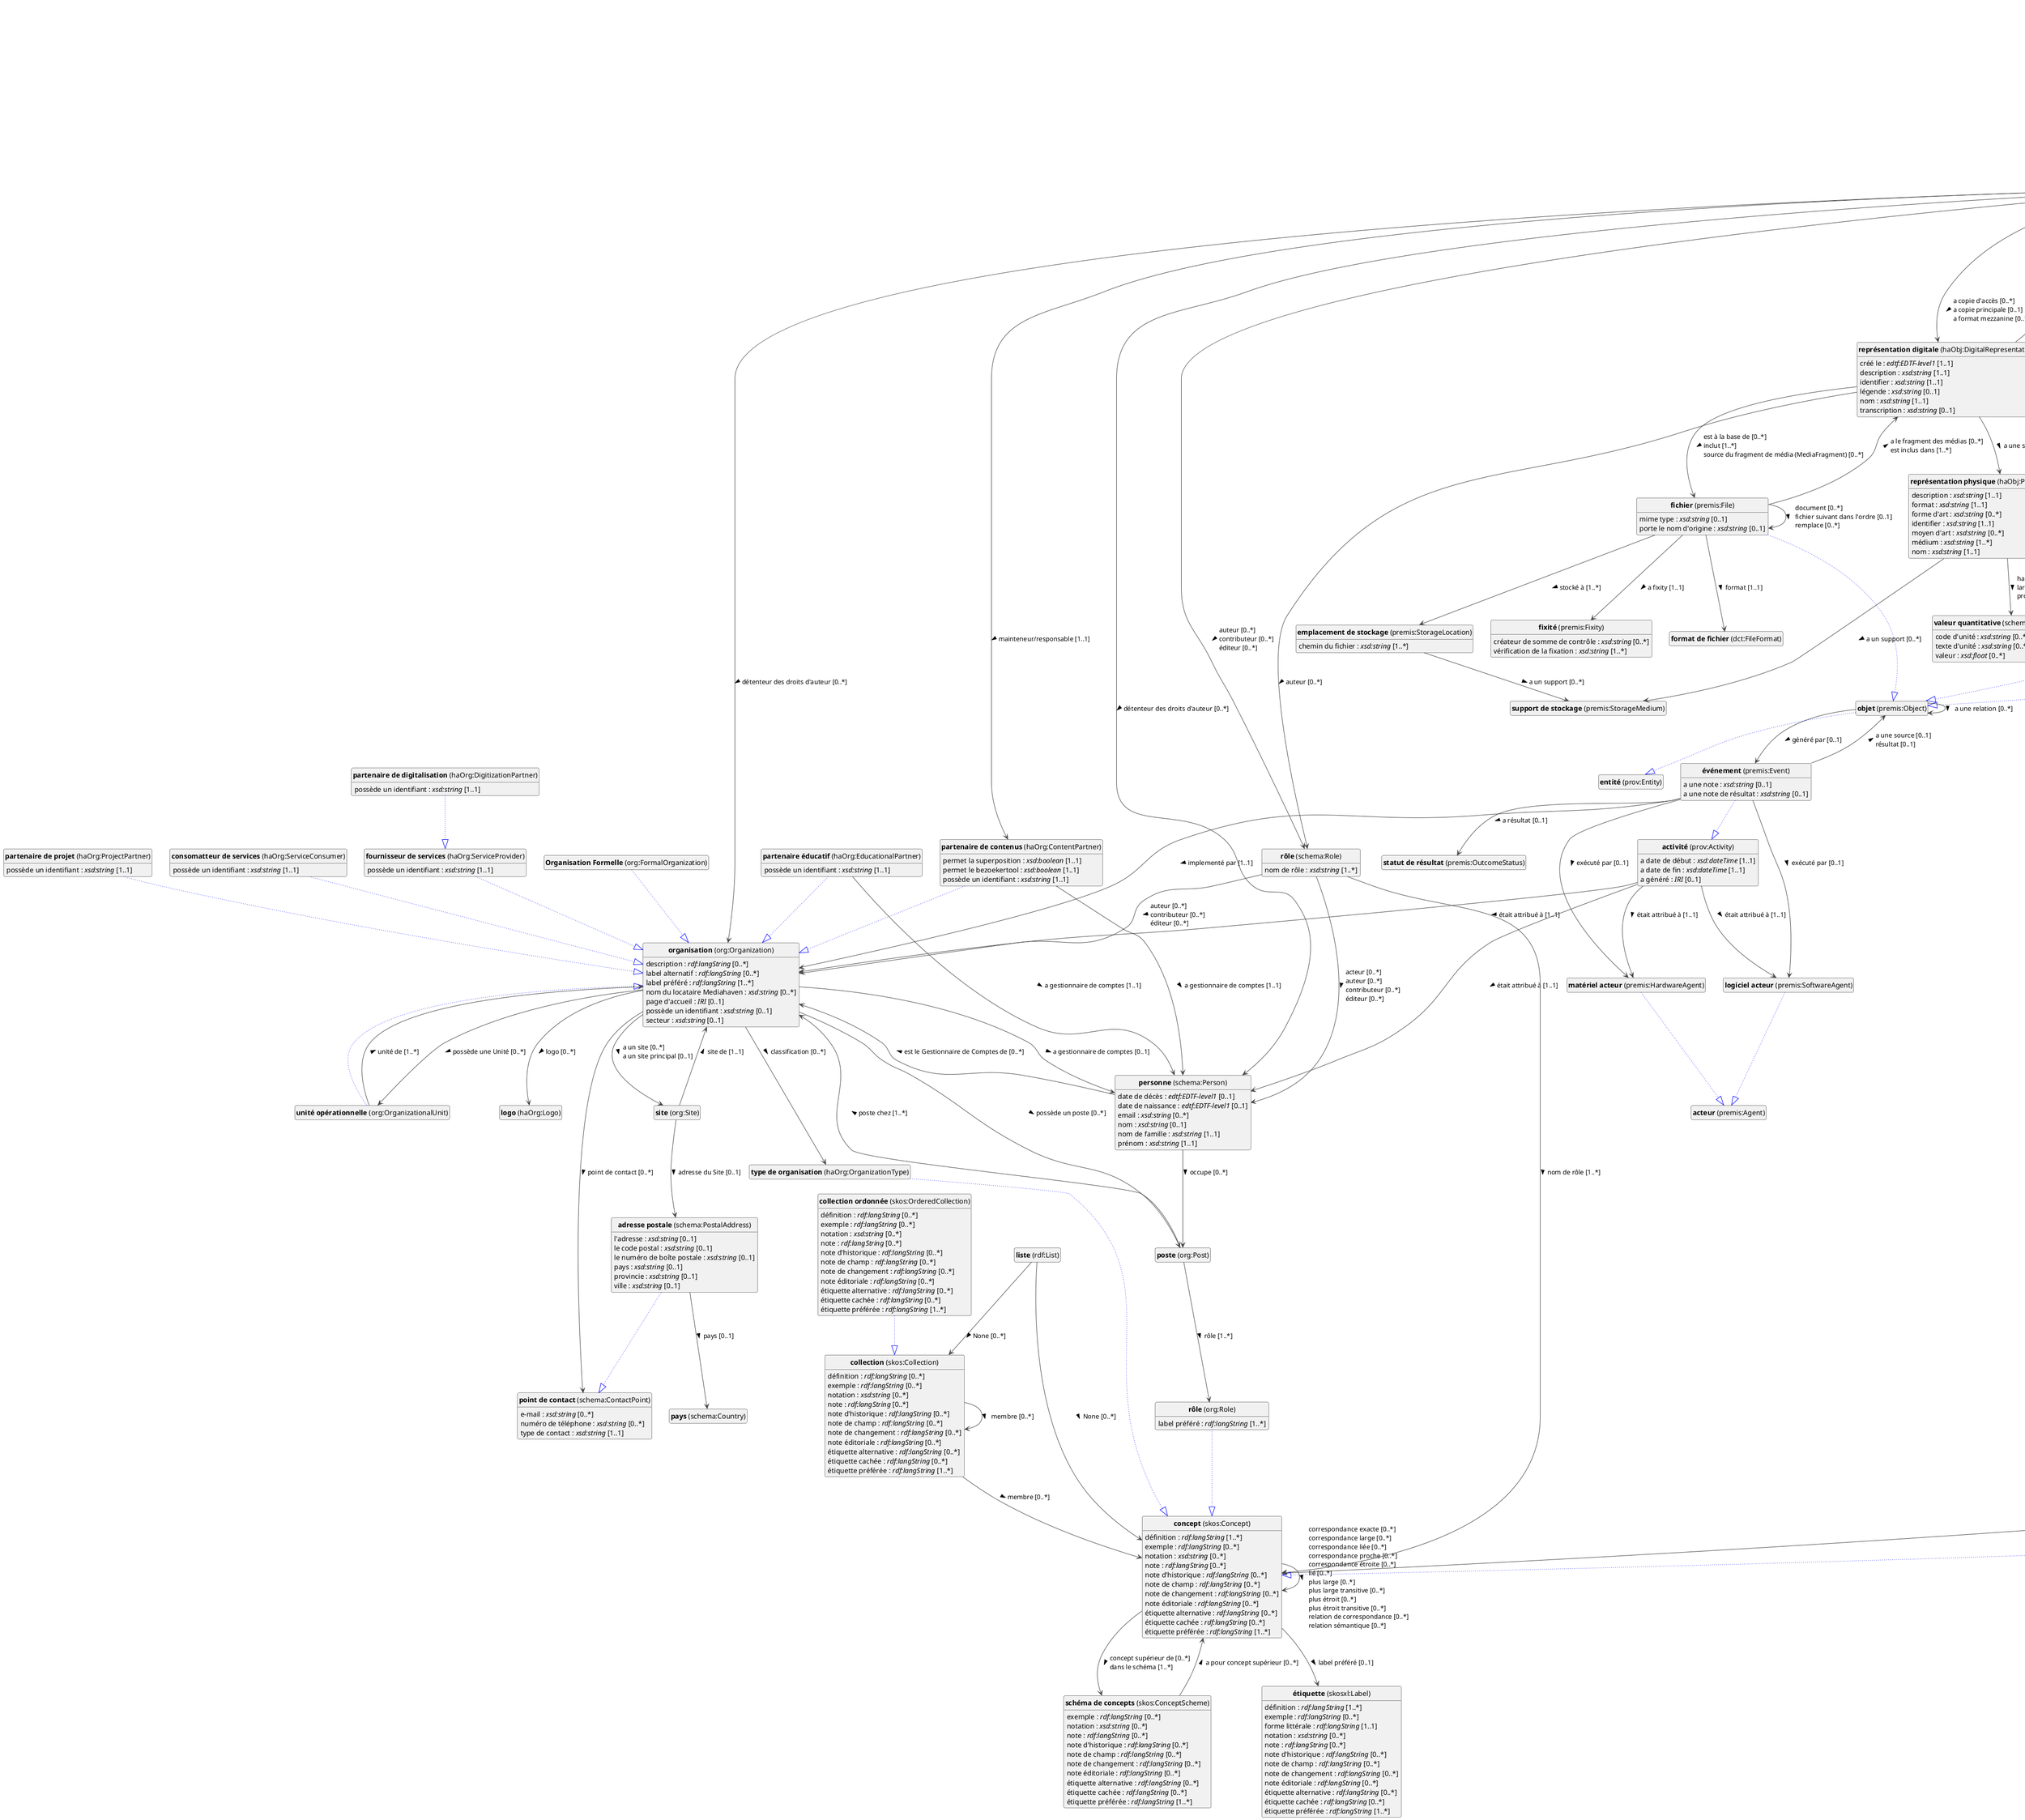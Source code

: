 @startuml
!theme vibrant
skinparam classFontSize 14
!define LIGHTORANGE
skinparam componentStyle uml2
skinparam wrapMessageWidth 1000
skinparam wrapWidth 1000
' skinparam ArrowColor #Maroon
' Remove shadows
skinparam shadowing false
'skinparam linetype polyline
skinparam ArrowMessageAlignment left
top to bottom direction


class "<b>Organisation Formelle</b> (org:FormalOrganization)" as org_FormalOrganization [[#org%3AFormalOrganization]]
class "<b>organisation</b> (org:Organization)" as org_Organization [[#org%3AOrganization]]
class "<b>activité</b> (prov:Activity)" as prov_Activity [[#prov%3AActivity]]
class "<b>adresse postale</b> (schema:PostalAddress)" as schema_PostalAddress [[#schema%3APostalAddress]]
class "<b>point de contact</b> (schema:ContactPoint)" as schema_ContactPoint [[#schema%3AContactPoint]]
class "<b>collection</b> (schema:Collection)" as schema_Collection [[#schema%3ACollection]]
class "<b>travail créatif</b> (schema:CreativeWork)" as schema_CreativeWork [[#schema%3ACreativeWork]]
class "<b>collection</b> (skos:Collection)" as skos_Collection [[#skos%3ACollection]]
class "<b>collection ordonnée</b> (skos:OrderedCollection)" as skos_OrderedCollection [[#skos%3AOrderedCollection]]
class "<b>collection</b> (skos:Collection)" as skos_Collection [[#skos%3ACollection]]
class "<b>composant d'archive</b> (schema:ArchiveComponent)" as schema_ArchiveComponent [[#schema%3AArchiveComponent]]
class "<b>travail créatif</b> (schema:CreativeWork)" as schema_CreativeWork [[#schema%3ACreativeWork]]
class "<b>concept</b> (skos:Concept)" as skos_Concept [[#skos%3AConcept]]
class "<b>consomatteur de services</b> (haOrg:ServiceConsumer)" as haOrg_ServiceConsumer [[#haOrg%3AServiceConsumer]]
class "<b>organisation</b> (org:Organization)" as org_Organization [[#org%3AOrganization]]
class "<b>emplacement de stockage</b> (premis:StorageLocation)" as premis_StorageLocation [[#premis%3AStorageLocation]]
class "<b>entité intellectuelle</b> (premis:IntellectualEntity)" as premis_IntellectualEntity [[#premis%3AIntellectualEntity]]
class "<b>objet</b> (premis:Object)" as premis_Object [[#premis%3AObject]]
class "<b>fichier</b> (premis:File)" as premis_File [[#premis%3AFile]]
class "<b>objet</b> (premis:Object)" as premis_Object [[#premis%3AObject]]
class "<b>fixité</b> (premis:Fixity)" as premis_Fixity [[#premis%3AFixity]]
class "<b>format de fichier</b> (dct:FileFormat)" as dct_FileFormat [[#dct%3AFileFormat]]
class "<b>fournisseur de services</b> (haOrg:ServiceProvider)" as haOrg_ServiceProvider [[#haOrg%3AServiceProvider]]
class "<b>organisation</b> (org:Organization)" as org_Organization [[#org%3AOrganization]]
class "<b>identifiant local</b> (haObj:LocalIdentifier)" as haObj_LocalIdentifier [[#haObj%3ALocalIdentifier]]
class "<b>concept</b> (skos:Concept)" as skos_Concept [[#skos%3AConcept]]
class "<b>lieu</b> (schema:Place)" as schema_Place [[#schema%3APlace]]
class "<b>liste</b> (rdf:List)" as rdf_List [[#rdf%3AList]]
class "<b>logiciel acteur</b> (premis:SoftwareAgent)" as premis_SoftwareAgent [[#premis%3ASoftwareAgent]]
class "<b>acteur</b> (premis:Agent)" as premis_Agent [[#premis%3AAgent]]
class "<b>logo</b> (haOrg:Logo)" as haOrg_Logo [[#haOrg%3ALogo]]
class "<b>matériel acteur</b> (premis:HardwareAgent)" as premis_HardwareAgent [[#premis%3AHardwareAgent]]
class "<b>acteur</b> (premis:Agent)" as premis_Agent [[#premis%3AAgent]]
class "<b>objet</b> (premis:Object)" as premis_Object [[#premis%3AObject]]
class "<b>entité</b> (prov:Entity)" as prov_Entity [[#prov%3AEntity]]
class "<b>organisation</b> (org:Organization)" as org_Organization [[#org%3AOrganization]]
class "<b>partenaire de contenus</b> (haOrg:ContentPartner)" as haOrg_ContentPartner [[#haOrg%3AContentPartner]]
class "<b>organisation</b> (org:Organization)" as org_Organization [[#org%3AOrganization]]
class "<b>partenaire de digitalisation</b> (haOrg:DigitizationPartner)" as haOrg_DigitizationPartner [[#haOrg%3ADigitizationPartner]]
class "<b>fournisseur de services</b> (haOrg:ServiceProvider)" as haOrg_ServiceProvider [[#haOrg%3AServiceProvider]]
class "<b>partenaire de projet</b> (haOrg:ProjectPartner)" as haOrg_ProjectPartner [[#haOrg%3AProjectPartner]]
class "<b>organisation</b> (org:Organization)" as org_Organization [[#org%3AOrganization]]
class "<b>partenaire éducatif</b> (haOrg:EducationalPartner)" as haOrg_EducationalPartner [[#haOrg%3AEducationalPartner]]
class "<b>organisation</b> (org:Organization)" as org_Organization [[#org%3AOrganization]]
class "<b>pays</b> (schema:Country)" as schema_Country [[#schema%3ACountry]]
class "<b>personne</b> (schema:Person)" as schema_Person [[#schema%3APerson]]
class "<b>point de contact</b> (schema:ContactPoint)" as schema_ContactPoint [[#schema%3AContactPoint]]
class "<b>poste</b> (org:Post)" as org_Post [[#org%3APost]]
class "<b>représentation</b> (premis:Representation)" as premis_Representation [[#premis%3ARepresentation]]
class "<b>objet</b> (premis:Object)" as premis_Object [[#premis%3AObject]]
class "<b>représentation digitale</b> (haObj:DigitalRepresentation)" as haObj_DigitalRepresentation [[#haObj%3ADigitalRepresentation]]
class "<b>représentation</b> (premis:Representation)" as premis_Representation [[#premis%3ARepresentation]]
class "<b>représentation physique</b> (haObj:PhysicalRepresentation)" as haObj_PhysicalRepresentation [[#haObj%3APhysicalRepresentation]]
class "<b>représentation</b> (premis:Representation)" as premis_Representation [[#premis%3ARepresentation]]
class "<b>rôle</b> (schema:Role)" as schema_Role [[#schema%3ARole]]
class "<b>rôle</b> (org:Role)" as org_Role [[#org%3ARole]]
class "<b>concept</b> (skos:Concept)" as skos_Concept [[#skos%3AConcept]]
class "<b>schéma de concepts</b> (skos:ConceptScheme)" as skos_ConceptScheme [[#skos%3AConceptScheme]]
class "<b>site</b> (org:Site)" as org_Site [[#org%3ASite]]
class "<b>statut de résultat</b> (premis:OutcomeStatus)" as premis_OutcomeStatus [[#premis%3AOutcomeStatus]]
class "<b>support de stockage</b> (premis:StorageMedium)" as premis_StorageMedium [[#premis%3AStorageMedium]]
class "<b>série du travail créatif</b> (schema:CreativeWorkSeries)" as schema_CreativeWorkSeries [[#schema%3ACreativeWorkSeries]]
class "<b>travail créatif</b> (schema:CreativeWork)" as schema_CreativeWork [[#schema%3ACreativeWork]]
class "<b>type de organisation</b> (haOrg:OrganizationType)" as haOrg_OrganizationType [[#haOrg%3AOrganizationType]]
class "<b>concept</b> (skos:Concept)" as skos_Concept [[#skos%3AConcept]]
class "<b>unité opérationnelle</b> (org:OrganizationalUnit)" as org_OrganizationalUnit [[#org%3AOrganizationalUnit]]
class "<b>organisation</b> (org:Organization)" as org_Organization [[#org%3AOrganization]]
class "<b>valeur quantitative</b> (schema:QuantitativeValue)" as schema_QuantitativeValue [[#schema%3AQuantitativeValue]]
class "<b>épisode</b> (schema:Episode)" as schema_Episode [[#schema%3AEpisode]]
class "<b>travail créatif</b> (schema:CreativeWork)" as schema_CreativeWork [[#schema%3ACreativeWork]]
class "<b>étiquette</b> (skosxl:Label)" as skosxl_Label [[#skosxl%3ALabel]]
class "<b>événement</b> (premis:Event)" as premis_Event [[#premis%3AEvent]]
class "<b>activité</b> (prov:Activity)" as prov_Activity [[#prov%3AActivity]]

org_FormalOrganization --|> org_Organization #blue;line.dotted;text:blue



prov_Activity : a date de début : <i>xsd:dateTime</i> [1..1]
prov_Activity : a date de fin : <i>xsd:dateTime</i> [1..1]
prov_Activity : a généré : <i>IRI</i> [0..1]

prov_Activity --> org_Organization :était attribué à [1..1]  > 
prov_Activity --> premis_HardwareAgent :était attribué à [1..1]  > 
prov_Activity --> premis_SoftwareAgent :était attribué à [1..1]  > 
prov_Activity --> schema_Person :était attribué à [1..1]  > 


schema_PostalAddress --|> schema_ContactPoint #blue;line.dotted;text:blue

schema_PostalAddress : l'adresse : <i>xsd:string</i> [0..1]
schema_PostalAddress : le code postal : <i>xsd:string</i> [0..1]
schema_PostalAddress : le numéro de boîte postale : <i>xsd:string</i> [0..1]
schema_PostalAddress : pays : <i>xsd:string</i> [0..1]
schema_PostalAddress : provincie : <i>xsd:string</i> [0..1]
schema_PostalAddress : ville : <i>xsd:string</i> [0..1]
schema_PostalAddress --> schema_Country :pays [0..1]  > 


schema_Collection --|> schema_CreativeWork #blue;line.dotted;text:blue

schema_Collection : description : <i>xsd:string</i> [1..1]
schema_Collection : identifier : <i>xsd:string</i> [1..1]
schema_Collection : nom : <i>xsd:string</i> [1..1]
schema_Collection : nombre d'éléments : <i>xsd:integer</i> [0..*]
schema_Collection --> premis_IntellectualEntity :fait partie de [0..*]  > 




skos_Collection : définition : <i>rdf:langString</i> [0..*]
skos_Collection : exemple : <i>rdf:langString</i> [0..*]
skos_Collection : notation : <i>xsd:string</i> [0..*]
skos_Collection : note : <i>rdf:langString</i> [0..*]
skos_Collection : note d'historique : <i>rdf:langString</i> [0..*]
skos_Collection : note de champ : <i>rdf:langString</i> [0..*]
skos_Collection : note de changement : <i>rdf:langString</i> [0..*]
skos_Collection : note éditoriale : <i>rdf:langString</i> [0..*]
skos_Collection : étiquette alternative : <i>rdf:langString</i> [0..*]
skos_Collection : étiquette cachée : <i>rdf:langString</i> [0..*]
skos_Collection : étiquette préférée : <i>rdf:langString</i> [1..*]

skos_Collection --> skos_Collection :membre [0..*]  > 
skos_Collection --> skos_Concept :membre [0..*]  > 


skos_OrderedCollection --|> skos_Collection #blue;line.dotted;text:blue

skos_OrderedCollection : définition : <i>rdf:langString</i> [0..*]
skos_OrderedCollection : exemple : <i>rdf:langString</i> [0..*]
skos_OrderedCollection : notation : <i>xsd:string</i> [0..*]
skos_OrderedCollection : note : <i>rdf:langString</i> [0..*]
skos_OrderedCollection : note d'historique : <i>rdf:langString</i> [0..*]
skos_OrderedCollection : note de champ : <i>rdf:langString</i> [0..*]
skos_OrderedCollection : note de changement : <i>rdf:langString</i> [0..*]
skos_OrderedCollection : note éditoriale : <i>rdf:langString</i> [0..*]
skos_OrderedCollection : étiquette alternative : <i>rdf:langString</i> [0..*]
skos_OrderedCollection : étiquette cachée : <i>rdf:langString</i> [0..*]
skos_OrderedCollection : étiquette préférée : <i>rdf:langString</i> [1..*]



schema_ArchiveComponent --|> schema_CreativeWork #blue;line.dotted;text:blue

schema_ArchiveComponent : description : <i>xsd:string</i> [1..1]
schema_ArchiveComponent : nom : <i>xsd:string</i> [1..1]



skos_Concept : définition : <i>rdf:langString</i> [1..*]
skos_Concept : exemple : <i>rdf:langString</i> [0..*]
skos_Concept : notation : <i>xsd:string</i> [0..*]
skos_Concept : note : <i>rdf:langString</i> [0..*]
skos_Concept : note d'historique : <i>rdf:langString</i> [0..*]
skos_Concept : note de champ : <i>rdf:langString</i> [0..*]
skos_Concept : note de changement : <i>rdf:langString</i> [0..*]
skos_Concept : note éditoriale : <i>rdf:langString</i> [0..*]
skos_Concept : étiquette alternative : <i>rdf:langString</i> [0..*]
skos_Concept : étiquette cachée : <i>rdf:langString</i> [0..*]
skos_Concept : étiquette préférée : <i>rdf:langString</i> [1..*]

skos_Concept --> skos_Concept :correspondance exacte [0..*]  \lcorrespondance large [0..*]  \lcorrespondance liée [0..*]  \lcorrespondance proche [0..*]  \lcorrespondance étroite [0..*]  \llié [0..*]  \lplus large [0..*]  \lplus large transitive [0..*]  \lplus étroit [0..*]  \lplus étroit transitive [0..*]  \lrelation de correspondance [0..*]  \lrelation sémantique [0..*]  > 
skos_Concept --> skos_ConceptScheme :concept supérieur de [0..*]  \ldans le schéma [1..*]  > 
skos_Concept --> skosxl_Label :label préféré [0..1]  > 


haOrg_ServiceConsumer --|> org_Organization #blue;line.dotted;text:blue

haOrg_ServiceConsumer : possède un identifiant : <i>xsd:string</i> [1..1]



premis_StorageLocation : chemin du fichier : <i>xsd:string</i> [1..*]
premis_StorageLocation --> premis_StorageMedium :a un support [0..*]  > 


premis_IntellectualEntity --|> premis_Object #blue;line.dotted;text:blue

premis_IntellectualEntity : année de copyright : <i>xsd:integer</i> [0..*]
premis_IntellectualEntity : avis de copyright : <i>xsd:string</i> [0..*]
premis_IntellectualEntity : date de création : <i>edtf:EDTF-level1</i> [0..1]
premis_IntellectualEntity : date de publication : <i>edtf:EDTF-level1</i> [0..1]
premis_IntellectualEntity : description : <i>xsd:string</i> [1..1]
premis_IntellectualEntity : disponible le : <i>xsd:dateTime</i> [0..*]
premis_IntellectualEntity : durée : <i>xsd:dateTime</i> [0..1]
premis_IntellectualEntity : en langue : <i>xsd:string</i> [1..*]
premis_IntellectualEntity : genre : <i>xsd:string</i> [0..*]
premis_IntellectualEntity : identifier : <i>xsd:string</i> [1..1]
premis_IntellectualEntity : mots-clés : <i>xsd:string</i> [0..*]
premis_IntellectualEntity : nom : <i>xsd:string</i> [1..1]
premis_IntellectualEntity : nom alternatif : <i>xsd:string</i> [0..*]
premis_IntellectualEntity : résumé : <i>xsd:string</i> [0..1]
premis_IntellectualEntity : sur : <i>IRI</i> [0..*]
premis_IntellectualEntity : temporelle : <i>rdf:langString</i> [0..*]
premis_IntellectualEntity : texte de crédit : <i>xsd:string</i> [0..*]


premis_IntellectualEntity --> haObj_DigitalRepresentation :a copie d'accès [0..*]  \la copie principale [0..1]  \la format mezzanine [0..1]  > 
premis_IntellectualEntity --> haObj_LocalIdentifier :identificateur local [0..*]  > 
premis_IntellectualEntity --> haOrg_ContentPartner :mainteneur/responsable [1..1]  > 
premis_IntellectualEntity --> org_Organization :détenteur des droits d'auteur [0..*]  > 
premis_IntellectualEntity --> premis_IntellectualEntity :a partie [0..*]  \lfait partie de [0..*]  > 
premis_IntellectualEntity --> premis_Representation :est représenté par [0..*]  > 

premis_IntellectualEntity --> schema_ArchiveComponent :est partie de [0..*]  > 
premis_IntellectualEntity --> schema_CreativeWorkSeries :est partie de [0..*]  > 
premis_IntellectualEntity --> schema_Episode :est partie de [0..*]  > 
premis_IntellectualEntity --> schema_Person :détenteur des droits d'auteur [0..*]  > 
premis_IntellectualEntity --> schema_Place :spatial [0..*]  > 
premis_IntellectualEntity --> schema_Role :auteur [0..*]  \lcontributeur [0..*]  \léditeur [0..*]  > 
premis_IntellectualEntity --> skos_Concept :licence [0..*]  > 




premis_File --|> premis_Object #blue;line.dotted;text:blue

premis_File : a une taille (du fichier) : <i>xsd:nonNegativeInteger</i> [0..1]
premis_File : mime type : <i>xsd:string</i> [0..1]
premis_File : porte le nom d'origine : <i>xsd:string</i> [0..1]
premis_File --> dct_FileFormat :format [1..1]  > 
premis_File --> haObj_DigitalRepresentation :a le fragment des médias [0..*]  \lest inclus dans [1..*]  > 
premis_File --> premis_File :document [0..*]  \lfichier suivant dans l'ordre [0..1]  \lremplace [0..*]  > 
premis_File --> premis_Fixity :a fixity [1..1]  > 
premis_File --> premis_StorageLocation :stocké à [1..*]  > 




premis_Fixity : créateur de somme de contrôle : <i>xsd:string</i> [0..*]
premis_Fixity : vérification de la fixation : <i>xsd:string</i> [1..*]




haOrg_ServiceProvider --|> org_Organization #blue;line.dotted;text:blue

haOrg_ServiceProvider : possède un identifiant : <i>xsd:string</i> [1..1]


haObj_LocalIdentifier --|> skos_Concept #blue;line.dotted;text:blue

haObj_LocalIdentifier : valeur : <i>xsd:string</i> [1..1]



schema_Place : description : <i>xsd:string</i> [1..1]
schema_Place : nom : <i>xsd:string</i> [1..1]



rdf_List --> skos_Collection :None [0..*]  > 
rdf_List --> skos_Concept :None [0..*]  > 

premis_SoftwareAgent --|> premis_Agent #blue;line.dotted;text:blue




premis_HardwareAgent --|> premis_Agent #blue;line.dotted;text:blue


premis_Object --|> prov_Entity #blue;line.dotted;text:blue

premis_Object --> premis_Event :généré par [0..1]  > 
premis_Object --> premis_Object :a une relation [0..*]  > 


org_Organization : description : <i>rdf:langString</i> [0..*]
org_Organization : label alternatif : <i>rdf:langString</i> [0..*]
org_Organization : label préféré : <i>rdf:langString</i> [1..*]
org_Organization : nom du locataire Mediahaven : <i>xsd:string</i> [0..*]
org_Organization : page d'accueil : <i>IRI</i> [0..1]
org_Organization : possède un identifiant : <i>xsd:string</i> [0..1]
org_Organization : secteur : <i>xsd:string</i> [0..1]

org_Organization --> haOrg_Logo :logo [0..*]  > 
org_Organization --> haOrg_OrganizationType :classification [0..*]  > 
org_Organization --> org_OrganizationalUnit :possède une Unité [0..*]  > 
org_Organization --> org_Post :possède un poste [0..*]  > 
org_Organization --> org_Site :a un site [0..*]  \la un site principal [0..1]  > 

org_Organization --> schema_ContactPoint :point de contact [0..*]  > 
org_Organization --> schema_Person :a gestionnaire de comptes [0..1]  > 


haOrg_ContentPartner --|> org_Organization #blue;line.dotted;text:blue

haOrg_ContentPartner : permet la superposition : <i>xsd:boolean</i> [1..1]
haOrg_ContentPartner : permet le bezoekertool : <i>xsd:boolean</i> [1..1]
haOrg_ContentPartner : possède un identifiant : <i>xsd:string</i> [1..1]
haOrg_ContentPartner --> schema_Person :a gestionnaire de comptes [1..1]  > 



haOrg_DigitizationPartner --|> haOrg_ServiceProvider #blue;line.dotted;text:blue

haOrg_DigitizationPartner : possède un identifiant : <i>xsd:string</i> [1..1]


haOrg_ProjectPartner --|> org_Organization #blue;line.dotted;text:blue

haOrg_ProjectPartner : possède un identifiant : <i>xsd:string</i> [1..1]


haOrg_EducationalPartner --|> org_Organization #blue;line.dotted;text:blue

haOrg_EducationalPartner : possède un identifiant : <i>xsd:string</i> [1..1]
haOrg_EducationalPartner --> schema_Person :a gestionnaire de comptes [1..1]  > 





schema_Person : date de décès : <i>edtf:EDTF-level1</i> [0..1]
schema_Person : date de naissance : <i>edtf:EDTF-level1</i> [0..1]
schema_Person : email : <i>xsd:string</i> [0..*]
schema_Person : nom : <i>xsd:string</i> [0..1]
schema_Person : nom de famille : <i>xsd:string</i> [1..1]
schema_Person : prénom : <i>xsd:string</i> [1..1]

schema_Person --> org_Organization :est le Gestionnaire de Comptes de [0..*]  > 
schema_Person --> org_Post :occupe [0..*]  > 



schema_ContactPoint : e-mail : <i>xsd:string</i> [0..*]
schema_ContactPoint : numéro de téléphone : <i>xsd:string</i> [0..*]
schema_ContactPoint : type de contact : <i>xsd:string</i> [1..1]



org_Post --> org_Organization :poste chez [1..*]  > 
org_Post --> org_Role :rôle [1..*]  > 

premis_Representation --|> premis_Object #blue;line.dotted;text:blue


haObj_DigitalRepresentation --|> premis_Representation #blue;line.dotted;text:blue

haObj_DigitalRepresentation : créé le : <i>edtf:EDTF-level1</i> [1..1]
haObj_DigitalRepresentation : description : <i>xsd:string</i> [1..1]
haObj_DigitalRepresentation : identifier : <i>xsd:string</i> [1..1]
haObj_DigitalRepresentation : légende : <i>xsd:string</i> [0..1]
haObj_DigitalRepresentation : nom : <i>xsd:string</i> [1..1]
haObj_DigitalRepresentation : transcription : <i>xsd:string</i> [0..1]

haObj_DigitalRepresentation --> haObj_PhysicalRepresentation :a une source [0..*]  > 
haObj_DigitalRepresentation --> premis_File :est à la base de [0..*]  \linclut [1..*]  \lsource du fragment de média (MediaFragment) [0..*]  > 
haObj_DigitalRepresentation --> premis_IntellectualEntity :est copie d'accès de [0..1]  \lest format mezzanine de [0..1]  \lest la copie principale de [1..*]  \lreprésente [1..*]  > 
haObj_DigitalRepresentation --> schema_Role :auteur [0..*]  > 


haObj_PhysicalRepresentation --|> premis_Representation #blue;line.dotted;text:blue

haObj_PhysicalRepresentation : description : <i>xsd:string</i> [1..1]
haObj_PhysicalRepresentation : format : <i>xsd:string</i> [1..1]
haObj_PhysicalRepresentation : forme d'art : <i>xsd:string</i> [0..*]
haObj_PhysicalRepresentation : identifier : <i>xsd:string</i> [1..1]
haObj_PhysicalRepresentation : moyen d'art : <i>xsd:string</i> [0..*]
haObj_PhysicalRepresentation : médium : <i>xsd:string</i> [1..*]
haObj_PhysicalRepresentation : nom : <i>xsd:string</i> [1..1]
haObj_PhysicalRepresentation --> premis_StorageMedium :a un support [0..*]  > 
haObj_PhysicalRepresentation --> schema_QuantitativeValue :hauteur [0..*]  \llargeur [0..*]  \lprofondeur [0..*]  > 



schema_Role : nom de rôle : <i>xsd:string</i> [1..*]
schema_Role --> org_Organization :auteur [0..*]  \lcontributeur [0..*]  \léditeur [0..*]  > 
schema_Role --> schema_Person :acteur [0..*]  \lauteur [0..*]  \lcontributeur [0..*]  \léditeur [0..*]  > 
schema_Role --> skos_Concept :nom de rôle [1..*]  > 


org_Role --|> skos_Concept #blue;line.dotted;text:blue

org_Role : label préféré : <i>rdf:langString</i> [1..*]



skos_ConceptScheme : exemple : <i>rdf:langString</i> [0..*]
skos_ConceptScheme : notation : <i>xsd:string</i> [0..*]
skos_ConceptScheme : note : <i>rdf:langString</i> [0..*]
skos_ConceptScheme : note d'historique : <i>rdf:langString</i> [0..*]
skos_ConceptScheme : note de champ : <i>rdf:langString</i> [0..*]
skos_ConceptScheme : note de changement : <i>rdf:langString</i> [0..*]
skos_ConceptScheme : note éditoriale : <i>rdf:langString</i> [0..*]
skos_ConceptScheme : étiquette alternative : <i>rdf:langString</i> [0..*]
skos_ConceptScheme : étiquette cachée : <i>rdf:langString</i> [0..*]
skos_ConceptScheme : étiquette préférée : <i>rdf:langString</i> [1..*]

skos_ConceptScheme --> skos_Concept :a pour concept supérieur [0..*]  > 



org_Site --> org_Organization :site de [1..1]  > 
org_Site --> schema_PostalAddress :adresse du Site [0..1]  > 





schema_CreativeWorkSeries --|> schema_CreativeWork #blue;line.dotted;text:blue

schema_CreativeWorkSeries : description : <i>xsd:string</i> [1..1]
schema_CreativeWorkSeries : identifier : <i>xsd:string</i> [1..1]
schema_CreativeWorkSeries : nom : <i>xsd:string</i> [1..1]
schema_CreativeWorkSeries : numéro de saison : <i>xsd:integer</i> [0..*]



haOrg_OrganizationType --|> skos_Concept #blue;line.dotted;text:blue


org_OrganizationalUnit --|> org_Organization #blue;line.dotted;text:blue

org_OrganizationalUnit --> org_Organization :unité de [1..*]  > 


schema_QuantitativeValue : code d'unité : <i>xsd:string</i> [0..*]
schema_QuantitativeValue : texte d'unité : <i>xsd:string</i> [0..*]
schema_QuantitativeValue : valeur : <i>xsd:float</i> [0..*]



schema_Episode --|> schema_CreativeWork #blue;line.dotted;text:blue

schema_Episode : description : <i>xsd:string</i> [1..1]
schema_Episode : identifier : <i>xsd:string</i> [1..1]
schema_Episode : nom : <i>xsd:string</i> [1..1]



skosxl_Label : définition : <i>rdf:langString</i> [1..*]
skosxl_Label : exemple : <i>rdf:langString</i> [0..*]
skosxl_Label : forme littérale : <i>rdf:langString</i> [1..1]
skosxl_Label : notation : <i>xsd:string</i> [0..*]
skosxl_Label : note : <i>rdf:langString</i> [0..*]
skosxl_Label : note d'historique : <i>rdf:langString</i> [0..*]
skosxl_Label : note de champ : <i>rdf:langString</i> [0..*]
skosxl_Label : note de changement : <i>rdf:langString</i> [0..*]
skosxl_Label : note éditoriale : <i>rdf:langString</i> [0..*]
skosxl_Label : étiquette alternative : <i>rdf:langString</i> [0..*]
skosxl_Label : étiquette cachée : <i>rdf:langString</i> [0..*]
skosxl_Label : étiquette préférée : <i>rdf:langString</i> [1..*]



premis_Event --|> prov_Activity #blue;line.dotted;text:blue

premis_Event : a une note : <i>xsd:string</i> [0..1]
premis_Event : a une note de résultat : <i>xsd:string</i> [0..1]
premis_Event --> org_Organization :implementé par [1..1]  > 
premis_Event --> premis_HardwareAgent :exécuté par [0..1]  > 
premis_Event --> premis_Object :a une source [0..1]  \lrésultat [0..1]  > 
premis_Event --> premis_OutcomeStatus :a résultat [0..1]  > 
premis_Event --> premis_SoftwareAgent :exécuté par [0..1]  > 



hide circle
hide methods
hide empty members
@enduml


